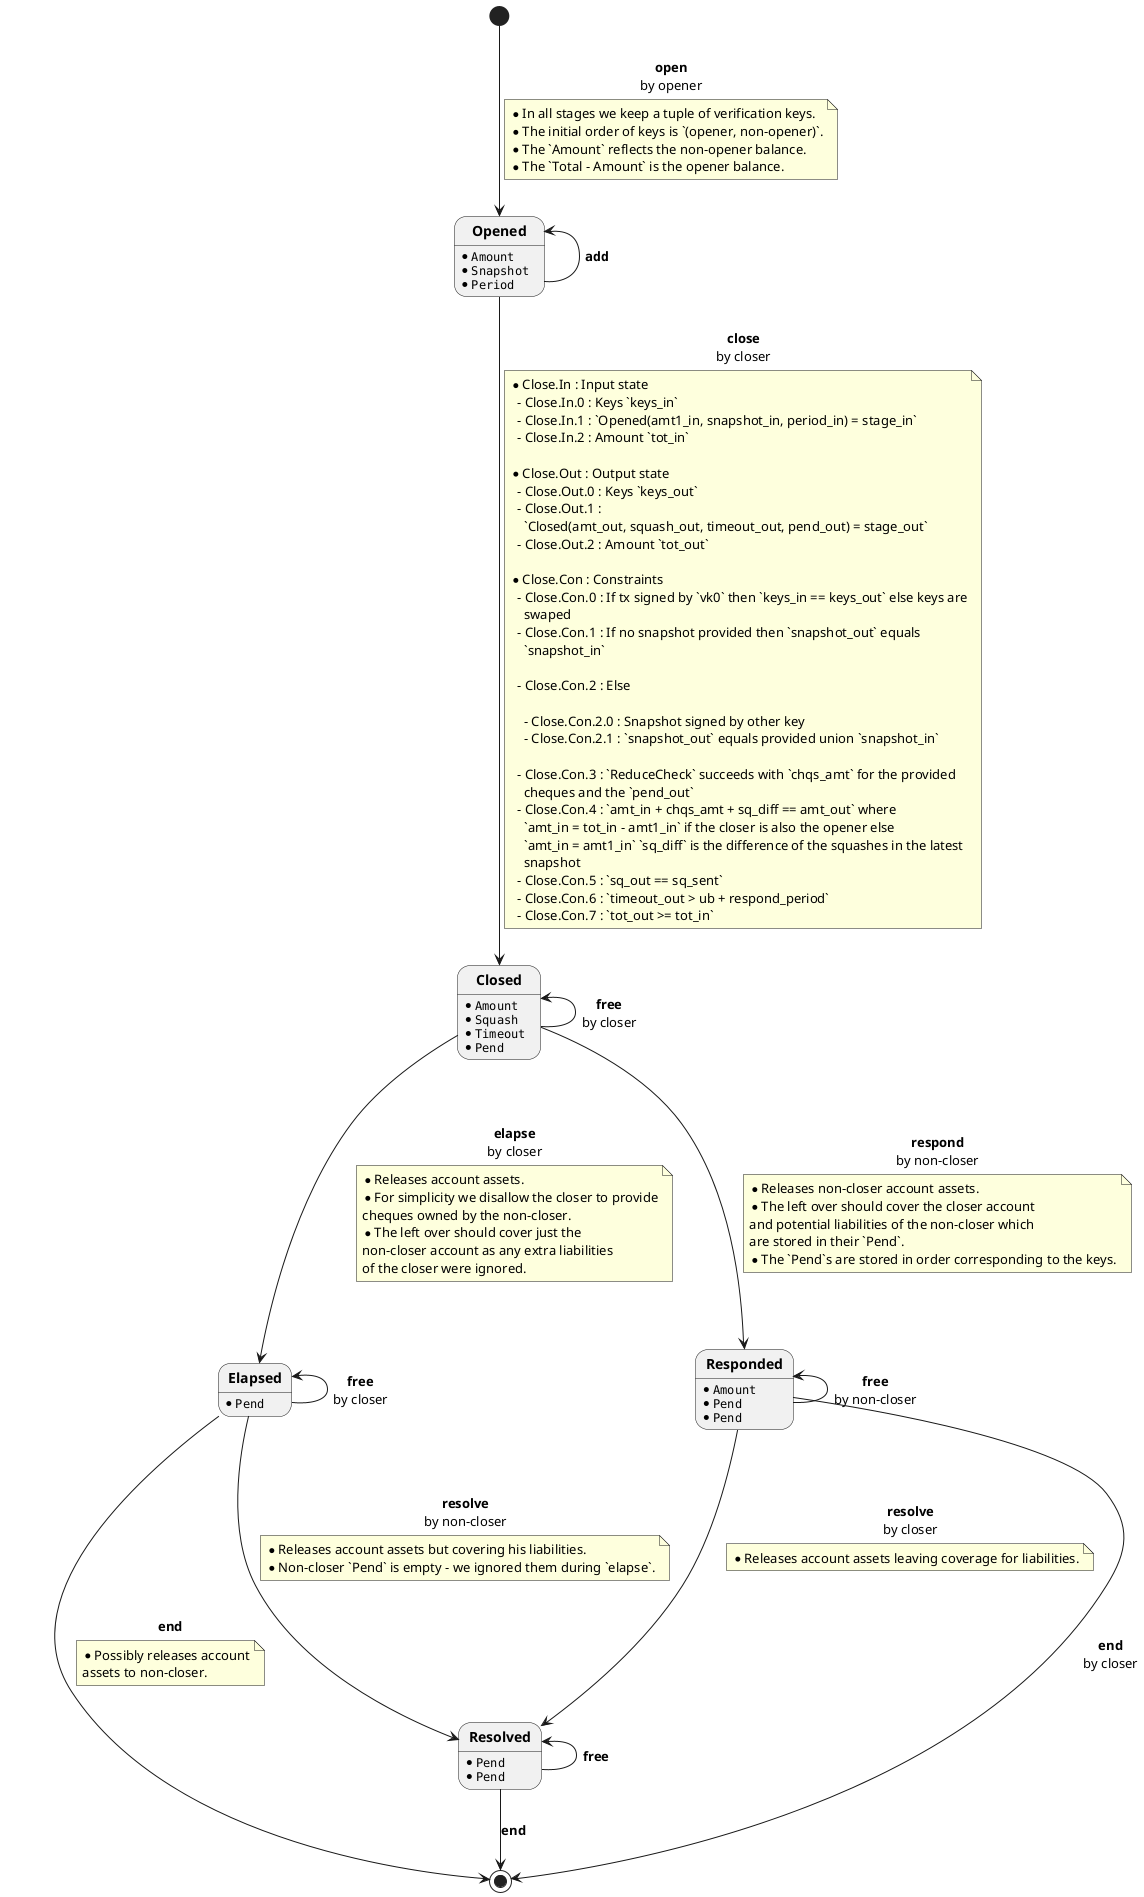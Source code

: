 @startuml

state "<b>Opened</b>" as Opened
Opened: * ""Amount""
Opened: * ""Snapshot""
Opened: * ""Period""

state "<b>Closed</b>" as Closed
Closed: * ""Amount""
Closed: * ""Squash""
Closed: * ""Timeout""
Closed: * ""Pend""

state "<b>Responded</b>" as Responded
Responded: * ""Amount""
Responded: * ""Pend""
Responded: * ""Pend""

state "<b>Elapsed</b>" as Elapsed
Elapsed: * ""Pend""

state "<b>Resolved</b>" as Resolved
Resolved: * ""Pend""
Resolved: * ""Pend""

[*] --> Opened : <b>open</b>\nby opener
note on link
  * In all stages we keep a tuple of verification keys.
  * The initial order of keys is `(opener, non-opener)`.
  * The `Amount` reflects the non-opener balance.
  * The `Total - Amount` is the opener balance.
end note

Opened --u-> Opened : ""<b>add</b>""

Opened --> Closed : <b>close</b>\nby closer
note on link
* Close.In : Input state
  - Close.In.0 : Keys `keys_in`
  - Close.In.1 : `Opened(amt1_in, snapshot_in, period_in) = stage_in`
  - Close.In.2 : Amount `tot_in`

* Close.Out : Output state
  - Close.Out.0 : Keys `keys_out`
  - Close.Out.1 :
    `Closed(amt_out, squash_out, timeout_out, pend_out) = stage_out`
  - Close.Out.2 : Amount `tot_out`

* Close.Con : Constraints
  - Close.Con.0 : If tx signed by `vk0` then `keys_in == keys_out` else keys are
    swaped
  - Close.Con.1 : If no snapshot provided then `snapshot_out` equals
    `snapshot_in`

  - Close.Con.2 : Else

    - Close.Con.2.0 : Snapshot signed by other key
    - Close.Con.2.1 : `snapshot_out` equals provided union `snapshot_in`

  - Close.Con.3 : `ReduceCheck` succeeds with `chqs_amt` for the provided
    cheques and the `pend_out`
  - Close.Con.4 : `amt_in + chqs_amt + sq_diff == amt_out` where
    `amt_in = tot_in - amt1_in` if the closer is also the opener else
    `amt_in = amt1_in` `sq_diff` is the difference of the squashes in the latest
    snapshot
  - Close.Con.5 : `sq_out == sq_sent`
  - Close.Con.6 : `timeout_out > ub + respond_period`
  - Close.Con.7 : `tot_out >= tot_in`
end note

Closed --u-> Closed : <b>free</b>\nby closer
Closed --d-> Responded : <b>respond</b>\nby non-closer
note on link
  * Releases non-closer account assets.
  * The left over should cover the closer account
  and potential liabilities of the non-closer which
  are stored in their `Pend`.
  * The `Pend`s are stored in order corresponding to the keys.
end note

Closed --d-> Elapsed : <b>elapse</b>\nby closer
note on link
  * Releases account assets.
  * For simplicity we disallow the closer to provide
  cheques owned by the non-closer.
  * The left over should cover just the
  non-closer account as any extra liabilities
  of the closer were ignored.
end note

Responded --u-> Responded : <b>free</b>\nby non-closer
Responded --d-> Resolved : <b>resolve</b>\nby closer
note on link
  * Releases account assets leaving coverage for liabilities.
end note
Responded --> [*] : <b>end</b>\nby closer

Elapsed --u-> Elapsed : <b>free</b>\nby closer
Elapsed --d-> Resolved : <b>resolve</b>\nby non-closer
note on link
  * Releases account assets but covering his liabilities.
  * Non-closer `Pend` is empty - we ignored them during `elapse`.
end note
Elapsed --d-> [*] : <b>end</b>
note on link
  * Possibly releases account
  assets to non-closer.
end note

Resolved --u-> Resolved : <b>free</b>
Resolved --> [*] : <b>end</b>

@enduml


// pub type CStep {
//   Add(Option<Signed<Snapshot>>)
//   Close(Receipt)
//   Respond(Receipt, DropOld)
//   Resolve(Secrets, DropOld)
//   Elapse(Secrets)
//   Free(Secrets, DropOld)
// }
